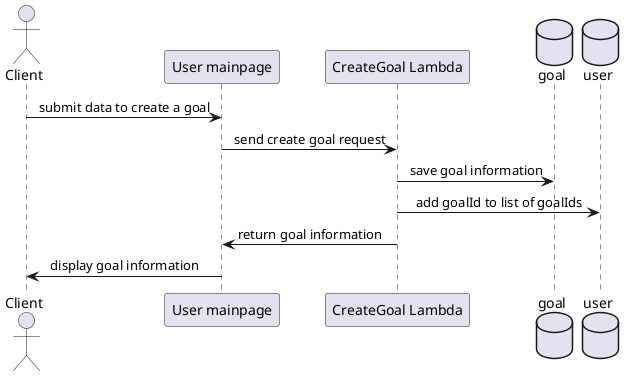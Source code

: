@startuml CreateGoal_SD

skinparam SequenceMessageAlignment center
actor Client as cl
participant "User mainpage" as caw
participant "CreateGoal Lambda" as cul
database goal 
database user

cl -> caw : submit data to create a goal
caw -> cul : send create goal request
cul -> goal : save goal information
cul -> user : add goalId to list of goalIds
cul -> caw : return goal information
caw -> cl : display goal information

@enduml